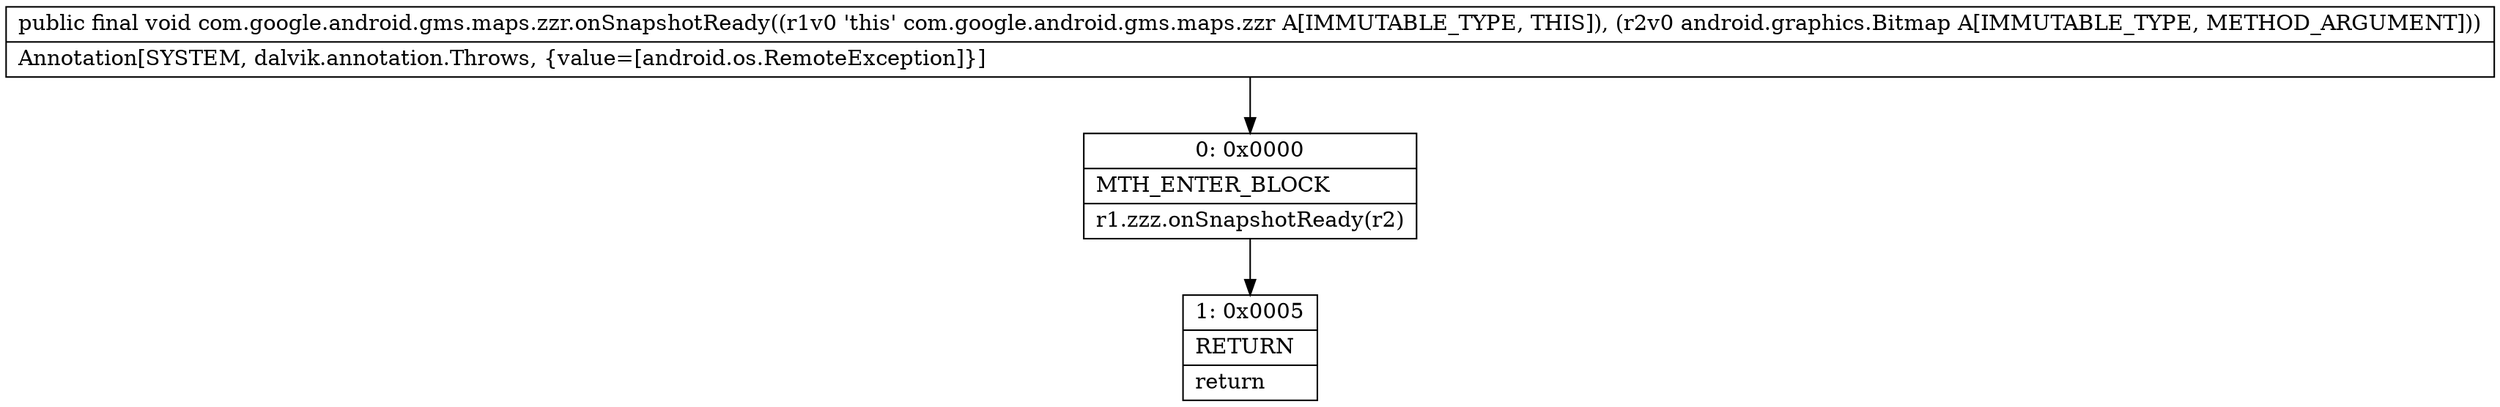 digraph "CFG forcom.google.android.gms.maps.zzr.onSnapshotReady(Landroid\/graphics\/Bitmap;)V" {
Node_0 [shape=record,label="{0\:\ 0x0000|MTH_ENTER_BLOCK\l|r1.zzz.onSnapshotReady(r2)\l}"];
Node_1 [shape=record,label="{1\:\ 0x0005|RETURN\l|return\l}"];
MethodNode[shape=record,label="{public final void com.google.android.gms.maps.zzr.onSnapshotReady((r1v0 'this' com.google.android.gms.maps.zzr A[IMMUTABLE_TYPE, THIS]), (r2v0 android.graphics.Bitmap A[IMMUTABLE_TYPE, METHOD_ARGUMENT]))  | Annotation[SYSTEM, dalvik.annotation.Throws, \{value=[android.os.RemoteException]\}]\l}"];
MethodNode -> Node_0;
Node_0 -> Node_1;
}

